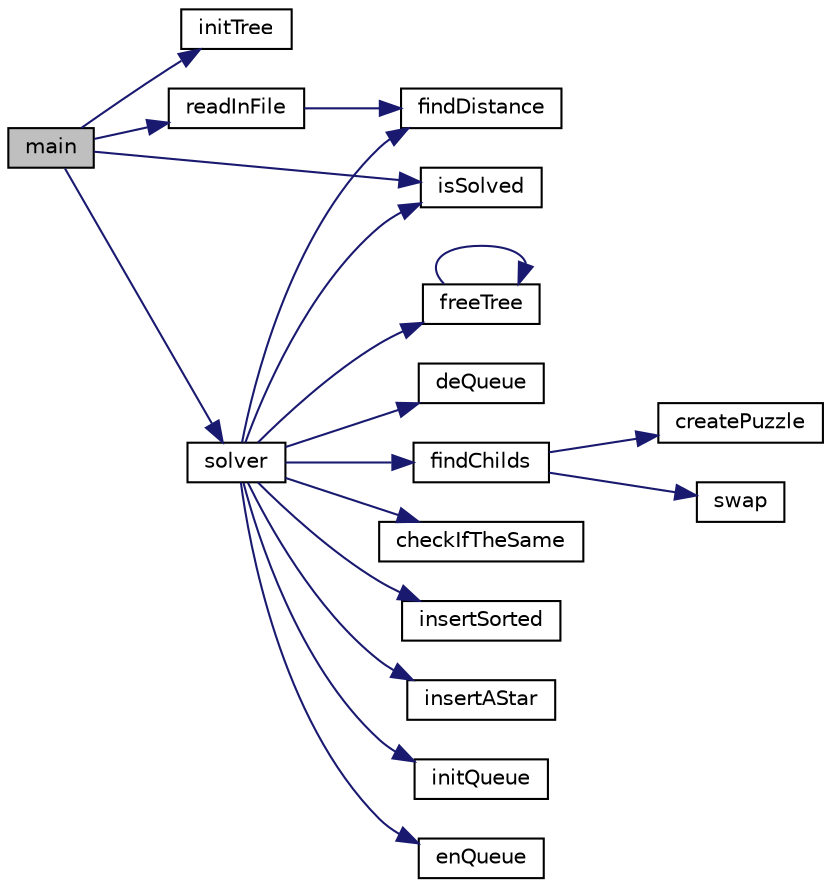 digraph "main"
{
  edge [fontname="Helvetica",fontsize="10",labelfontname="Helvetica",labelfontsize="10"];
  node [fontname="Helvetica",fontsize="10",shape=record];
  rankdir="LR";
  Node7 [label="main",height=0.2,width=0.4,color="black", fillcolor="grey75", style="filled", fontcolor="black"];
  Node7 -> Node8 [color="midnightblue",fontsize="10",style="solid",fontname="Helvetica"];
  Node8 [label="initTree",height=0.2,width=0.4,color="black", fillcolor="white", style="filled",URL="$Tree_8c.html#ac0caa85cac3364521d000d800fcf8606",tooltip="Initializes a Tree. "];
  Node7 -> Node9 [color="midnightblue",fontsize="10",style="solid",fontname="Helvetica"];
  Node9 [label="readInFile",height=0.2,width=0.4,color="black", fillcolor="white", style="filled",URL="$puzzle_8c.html#a70e9f718161c069a1279037d61a67fd3",tooltip="Read input file. "];
  Node9 -> Node10 [color="midnightblue",fontsize="10",style="solid",fontname="Helvetica"];
  Node10 [label="findDistance",height=0.2,width=0.4,color="black", fillcolor="white", style="filled",URL="$puzzle_8c.html#a73c33838401b0342232090c6775e3b8b",tooltip="Find Heuristic Distance. "];
  Node7 -> Node11 [color="midnightblue",fontsize="10",style="solid",fontname="Helvetica"];
  Node11 [label="isSolved",height=0.2,width=0.4,color="black", fillcolor="white", style="filled",URL="$puzzle_8c.html#a87fc7249b7793c2ea516b14a38ce096c",tooltip="Check if the puzzle is solved. "];
  Node7 -> Node12 [color="midnightblue",fontsize="10",style="solid",fontname="Helvetica"];
  Node12 [label="solver",height=0.2,width=0.4,color="black", fillcolor="white", style="filled",URL="$puzzle_8c.html#af73c15474674cad316039eb436715f55",tooltip="Solves the puzzle. "];
  Node12 -> Node13 [color="midnightblue",fontsize="10",style="solid",fontname="Helvetica"];
  Node13 [label="initQueue",height=0.2,width=0.4,color="black", fillcolor="white", style="filled",URL="$Queue_8c.html#a0736eb6f0292a6c793740b4116aa80fd",tooltip="Initializes a Queue. "];
  Node12 -> Node14 [color="midnightblue",fontsize="10",style="solid",fontname="Helvetica"];
  Node14 [label="enQueue",height=0.2,width=0.4,color="black", fillcolor="white", style="filled",URL="$Queue_8c.html#acc0fd966d53bba2e410d035e0f7b7134",tooltip="Adds a new element in the queue. "];
  Node12 -> Node11 [color="midnightblue",fontsize="10",style="solid",fontname="Helvetica"];
  Node12 -> Node15 [color="midnightblue",fontsize="10",style="solid",fontname="Helvetica"];
  Node15 [label="freeTree",height=0.2,width=0.4,color="black", fillcolor="white", style="filled",URL="$Tree_8c.html#a417d9967b2c80988e4ebd573cf081c43",tooltip="Frees the tree. "];
  Node15 -> Node15 [color="midnightblue",fontsize="10",style="solid",fontname="Helvetica"];
  Node12 -> Node16 [color="midnightblue",fontsize="10",style="solid",fontname="Helvetica"];
  Node16 [label="deQueue",height=0.2,width=0.4,color="black", fillcolor="white", style="filled",URL="$Queue_8c.html#acb7489808206fc221709df31833f2704",tooltip="Removes the first element from the queue. "];
  Node12 -> Node17 [color="midnightblue",fontsize="10",style="solid",fontname="Helvetica"];
  Node17 [label="findChilds",height=0.2,width=0.4,color="black", fillcolor="white", style="filled",URL="$puzzle_8c.html#a3931548cfe684abd5f34cfb799e8b756",tooltip="Creates the possible children puzzles of a tree node. "];
  Node17 -> Node18 [color="midnightblue",fontsize="10",style="solid",fontname="Helvetica"];
  Node18 [label="createPuzzle",height=0.2,width=0.4,color="black", fillcolor="white", style="filled",URL="$puzzle_8c.html#a1ebf9d23b8d1ff1be6f892673b1461b0",tooltip="Create and copy a puzzle. "];
  Node17 -> Node19 [color="midnightblue",fontsize="10",style="solid",fontname="Helvetica"];
  Node19 [label="swap",height=0.2,width=0.4,color="black", fillcolor="white", style="filled",URL="$puzzle_8c.html#a4b9708d87be7a409eff20e5e7e8b43c8",tooltip="Swap two pointers. "];
  Node12 -> Node20 [color="midnightblue",fontsize="10",style="solid",fontname="Helvetica"];
  Node20 [label="checkIfTheSame",height=0.2,width=0.4,color="black", fillcolor="white", style="filled",URL="$puzzle_8c.html#a19b3308b87082d85bd7b0c83ece49f7a",tooltip="Checks if we are the same with one of our parents. "];
  Node12 -> Node10 [color="midnightblue",fontsize="10",style="solid",fontname="Helvetica"];
  Node12 -> Node21 [color="midnightblue",fontsize="10",style="solid",fontname="Helvetica"];
  Node21 [label="insertSorted",height=0.2,width=0.4,color="black", fillcolor="white", style="filled",URL="$Queue_8c.html#a70550c89d944ceae1bfc750f28f6b6e3",tooltip="Adds a new element in the ascending order queue. "];
  Node12 -> Node22 [color="midnightblue",fontsize="10",style="solid",fontname="Helvetica"];
  Node22 [label="insertAStar",height=0.2,width=0.4,color="black", fillcolor="white", style="filled",URL="$Queue_8c.html#adde424ac429d80d5449c64c32ceb2db8",tooltip="Adds a new element in the ascending order queue. "];
}
